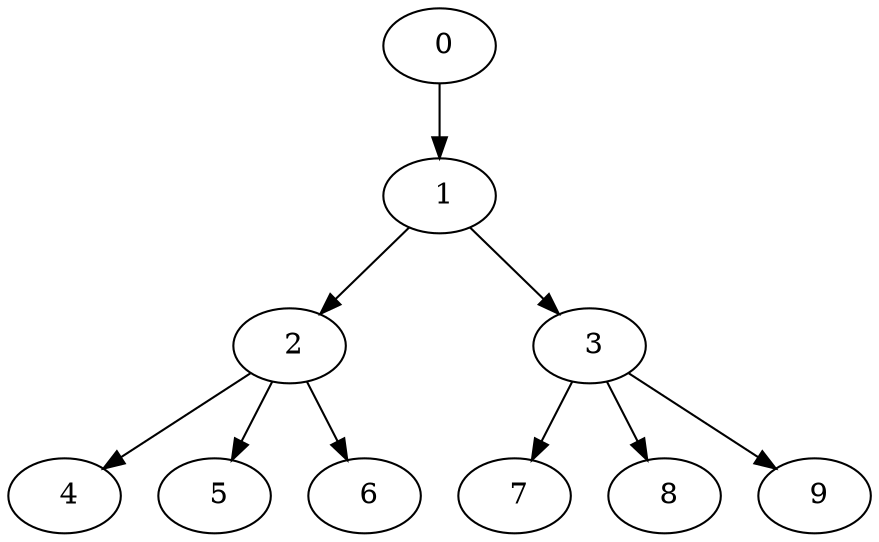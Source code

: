 digraph mytree {
" 0" -> " 1";
" 1" -> " 2";
" 1" -> " 3";
" 2" -> " 4";
" 2" -> " 5";
" 2" -> " 6";
" 3" -> " 7";
" 3" -> " 8";
" 3" -> " 9";
" 4";
" 5";
" 6";
" 7";
" 8";
" 9";
}
